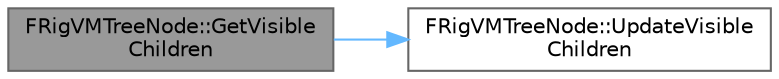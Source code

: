 digraph "FRigVMTreeNode::GetVisibleChildren"
{
 // INTERACTIVE_SVG=YES
 // LATEX_PDF_SIZE
  bgcolor="transparent";
  edge [fontname=Helvetica,fontsize=10,labelfontname=Helvetica,labelfontsize=10];
  node [fontname=Helvetica,fontsize=10,shape=box,height=0.2,width=0.4];
  rankdir="LR";
  Node1 [id="Node000001",label="FRigVMTreeNode::GetVisible\lChildren",height=0.2,width=0.4,color="gray40", fillcolor="grey60", style="filled", fontcolor="black",tooltip=" "];
  Node1 -> Node2 [id="edge1_Node000001_Node000002",color="steelblue1",style="solid",tooltip=" "];
  Node2 [id="Node000002",label="FRigVMTreeNode::UpdateVisible\lChildren",height=0.2,width=0.4,color="grey40", fillcolor="white", style="filled",URL="$da/da1/classFRigVMTreeNode.html#a03e5d5d718e2b289ddee4ccbbe40f9e0",tooltip=" "];
}
